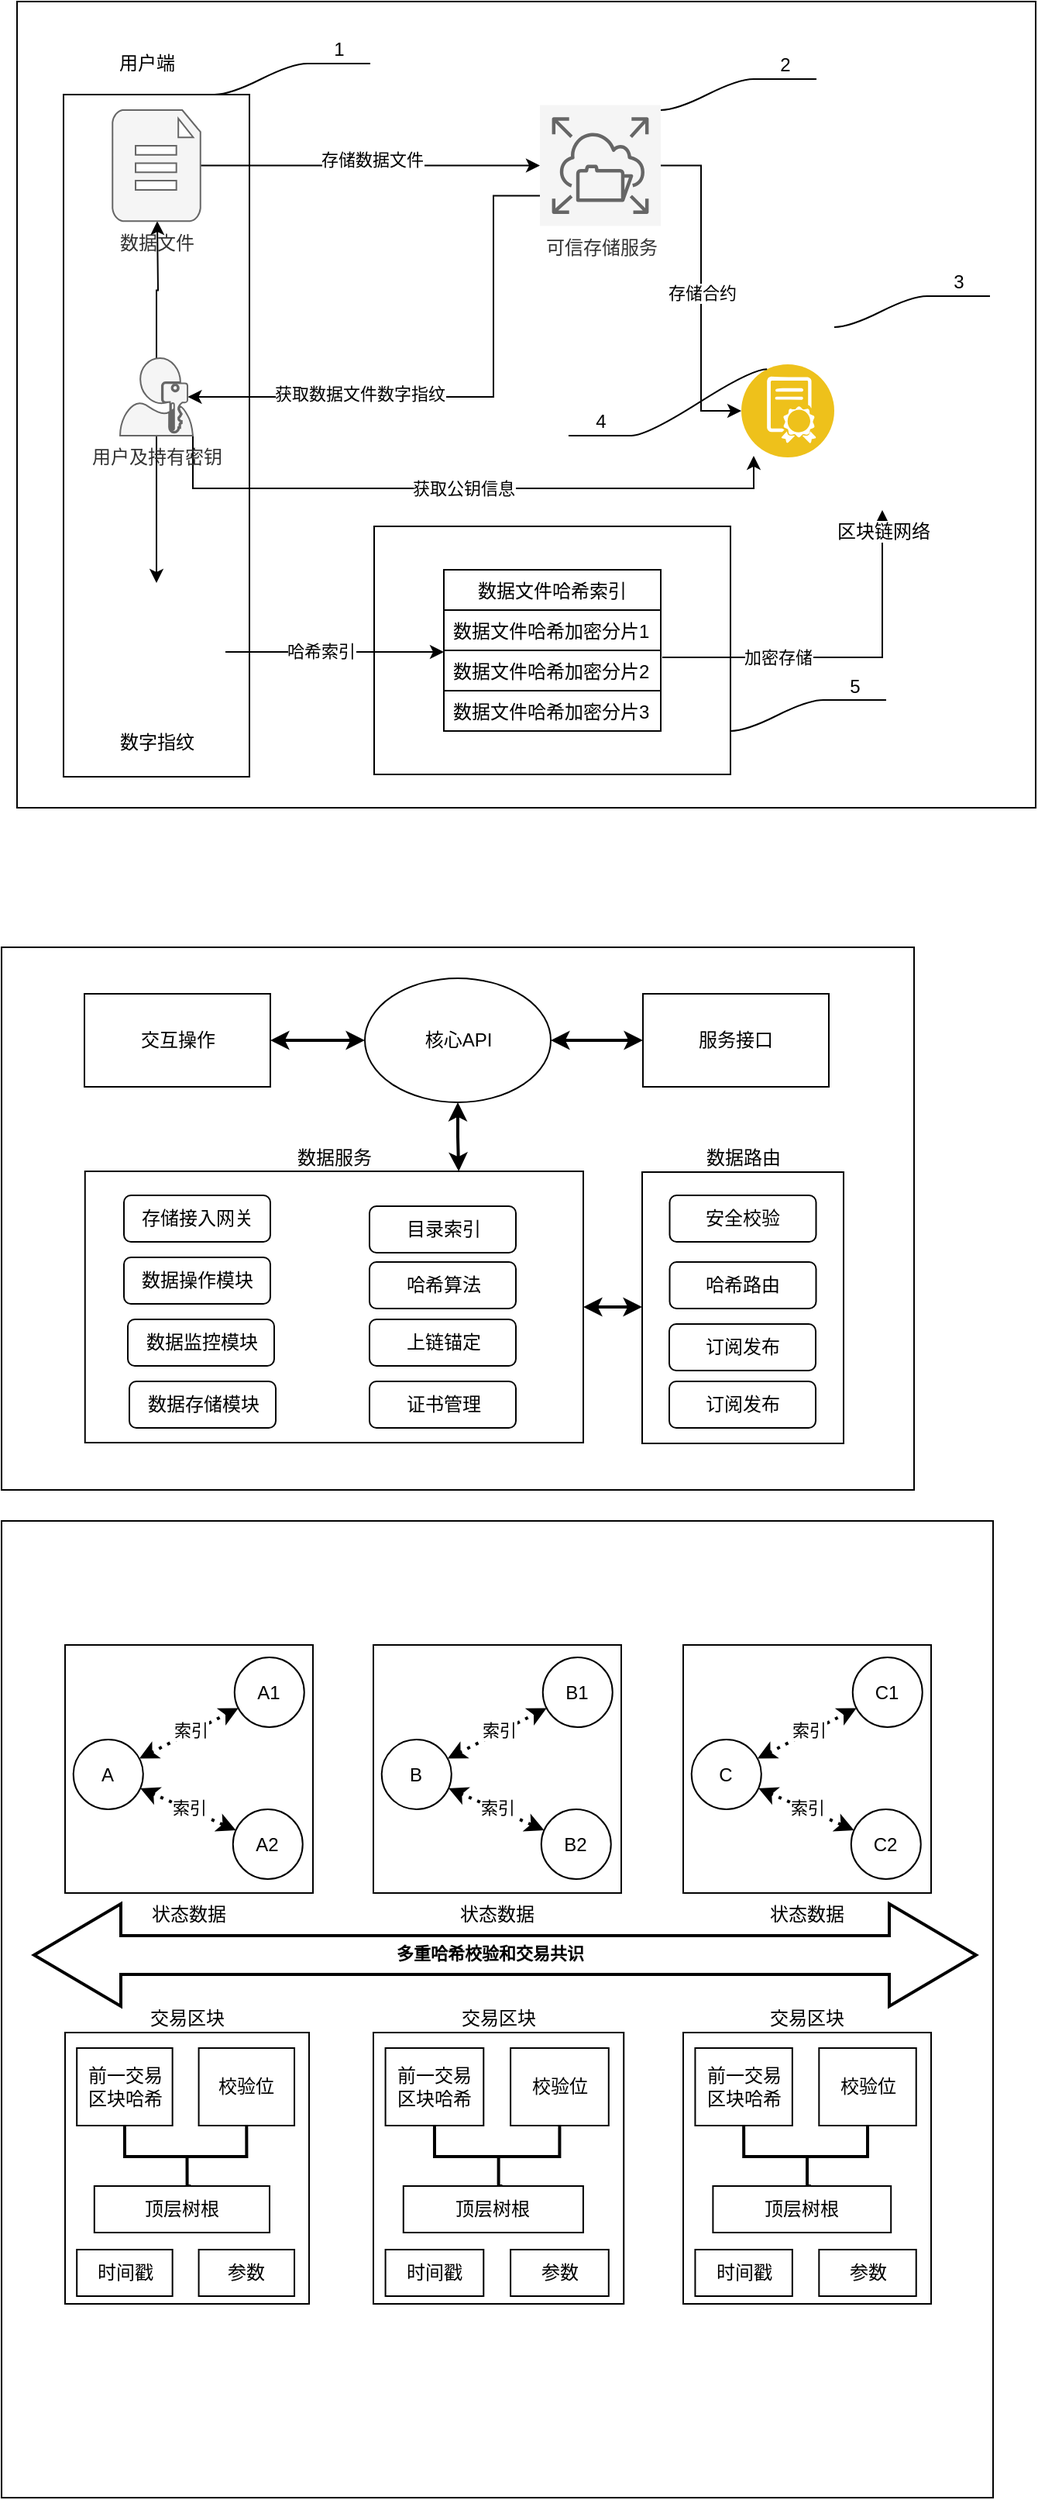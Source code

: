 <mxfile version="15.5.2" type="github">
  <diagram id="CjfQBDizP03ljIALrH3r" name="Page-1">
    <mxGraphModel dx="786" dy="562" grid="1" gridSize="10" guides="1" tooltips="1" connect="1" arrows="1" fold="1" page="1" pageScale="1" pageWidth="850" pageHeight="1100" math="0" shadow="0">
      <root>
        <mxCell id="0" />
        <mxCell id="1" parent="0" />
        <mxCell id="fhI_MAW543BDFD8Se3oL-212" value="" style="rounded=0;whiteSpace=wrap;html=1;strokeColor=default;" vertex="1" parent="1">
          <mxGeometry x="80" y="1010" width="640" height="630" as="geometry" />
        </mxCell>
        <mxCell id="fhI_MAW543BDFD8Se3oL-78" value="" style="rounded=0;whiteSpace=wrap;html=1;strokeColor=default;" vertex="1" parent="1">
          <mxGeometry x="90" y="30" width="657.5" height="520" as="geometry" />
        </mxCell>
        <mxCell id="fhI_MAW543BDFD8Se3oL-95" value="" style="rounded=0;whiteSpace=wrap;html=1;strokeColor=default;" vertex="1" parent="1">
          <mxGeometry x="320.5" y="368.5" width="230" height="160" as="geometry" />
        </mxCell>
        <mxCell id="fhI_MAW543BDFD8Se3oL-94" value="" style="rounded=0;whiteSpace=wrap;html=1;strokeColor=default;" vertex="1" parent="1">
          <mxGeometry x="120" y="90" width="120" height="440" as="geometry" />
        </mxCell>
        <mxCell id="fhI_MAW543BDFD8Se3oL-70" style="edgeStyle=orthogonalEdgeStyle;rounded=0;orthogonalLoop=1;jettySize=auto;html=1;exitX=0.5;exitY=1;exitDx=0;exitDy=0;entryX=1.007;entryY=0.173;entryDx=0;entryDy=0;entryPerimeter=0;startArrow=classic;startFill=1;endArrow=none;endFill=0;" edge="1" parent="1" source="fhI_MAW543BDFD8Se3oL-3" target="fhI_MAW543BDFD8Se3oL-67">
          <mxGeometry relative="1" as="geometry" />
        </mxCell>
        <mxCell id="fhI_MAW543BDFD8Se3oL-71" value="加密存储" style="edgeLabel;html=1;align=center;verticalAlign=middle;resizable=0;points=[];" vertex="1" connectable="0" parent="fhI_MAW543BDFD8Se3oL-70">
          <mxGeometry x="0.375" relative="1" as="geometry">
            <mxPoint as="offset" />
          </mxGeometry>
        </mxCell>
        <mxCell id="fhI_MAW543BDFD8Se3oL-3" value="区块链网络" style="shape=image;html=1;verticalAlign=top;verticalLabelPosition=bottom;labelBackgroundColor=#ffffff;imageAspect=0;aspect=fixed;image=https://cdn1.iconfinder.com/data/icons/cryptocurrency-blockchain-fintech-free/32/Cryptocurrency_blockchain_data-37-128.png" vertex="1" parent="1">
          <mxGeometry x="584.5" y="230" width="128" height="128" as="geometry" />
        </mxCell>
        <mxCell id="fhI_MAW543BDFD8Se3oL-59" style="edgeStyle=orthogonalEdgeStyle;rounded=0;orthogonalLoop=1;jettySize=auto;html=1;exitX=0;exitY=0.75;exitDx=0;exitDy=0;exitPerimeter=0;entryX=0.93;entryY=0.5;entryDx=0;entryDy=0;entryPerimeter=0;" edge="1" parent="1" source="fhI_MAW543BDFD8Se3oL-5" target="fhI_MAW543BDFD8Se3oL-9">
          <mxGeometry relative="1" as="geometry">
            <Array as="points">
              <mxPoint x="397.5" y="155" />
              <mxPoint x="397.5" y="285" />
            </Array>
          </mxGeometry>
        </mxCell>
        <mxCell id="fhI_MAW543BDFD8Se3oL-62" value="获取数据文件数字指纹" style="edgeLabel;html=1;align=center;verticalAlign=middle;resizable=0;points=[];" vertex="1" connectable="0" parent="fhI_MAW543BDFD8Se3oL-59">
          <mxGeometry x="0.382" y="-2" relative="1" as="geometry">
            <mxPoint as="offset" />
          </mxGeometry>
        </mxCell>
        <mxCell id="fhI_MAW543BDFD8Se3oL-60" style="edgeStyle=orthogonalEdgeStyle;rounded=0;orthogonalLoop=1;jettySize=auto;html=1;exitX=1;exitY=0.5;exitDx=0;exitDy=0;exitPerimeter=0;entryX=0;entryY=0.5;entryDx=0;entryDy=0;" edge="1" parent="1" source="fhI_MAW543BDFD8Se3oL-5" target="fhI_MAW543BDFD8Se3oL-4">
          <mxGeometry relative="1" as="geometry" />
        </mxCell>
        <mxCell id="fhI_MAW543BDFD8Se3oL-72" value="存储合约" style="edgeLabel;html=1;align=center;verticalAlign=middle;resizable=0;points=[];" vertex="1" connectable="0" parent="fhI_MAW543BDFD8Se3oL-60">
          <mxGeometry x="0.029" relative="1" as="geometry">
            <mxPoint as="offset" />
          </mxGeometry>
        </mxCell>
        <mxCell id="fhI_MAW543BDFD8Se3oL-5" value="可信存储服务" style="sketch=0;points=[[0,0,0],[0.25,0,0],[0.5,0,0],[0.75,0,0],[1,0,0],[0,1,0],[0.25,1,0],[0.5,1,0],[0.75,1,0],[1,1,0],[0,0.25,0],[0,0.5,0],[0,0.75,0],[1,0.25,0],[1,0.5,0],[1,0.75,0]];outlineConnect=0;fontColor=#333333;gradientDirection=north;fillColor=#f5f5f5;strokeColor=#666666;dashed=0;verticalLabelPosition=bottom;verticalAlign=top;align=center;html=1;fontSize=12;fontStyle=0;aspect=fixed;shape=mxgraph.aws4.resourceIcon;resIcon=mxgraph.aws4.elastic_file_system;" vertex="1" parent="1">
          <mxGeometry x="427.5" y="96.8" width="78" height="78" as="geometry" />
        </mxCell>
        <mxCell id="fhI_MAW543BDFD8Se3oL-4" value="" style="aspect=fixed;perimeter=ellipsePerimeter;html=1;align=center;shadow=0;dashed=0;fontColor=#4277BB;labelBackgroundColor=#ffffff;fontSize=12;spacingTop=3;image;image=img/lib/ibm/blockchain/smart_contract.svg;imageBackground=default;" vertex="1" parent="1">
          <mxGeometry x="557.5" y="264" width="60" height="60" as="geometry" />
        </mxCell>
        <mxCell id="fhI_MAW543BDFD8Se3oL-68" style="edgeStyle=orthogonalEdgeStyle;rounded=0;orthogonalLoop=1;jettySize=auto;html=1;exitX=1;exitY=0.5;exitDx=0;exitDy=0;entryX=0;entryY=1.038;entryDx=0;entryDy=0;entryPerimeter=0;" edge="1" parent="1" source="fhI_MAW543BDFD8Se3oL-8" target="fhI_MAW543BDFD8Se3oL-65">
          <mxGeometry relative="1" as="geometry">
            <Array as="points">
              <mxPoint x="365.5" y="450" />
            </Array>
          </mxGeometry>
        </mxCell>
        <mxCell id="fhI_MAW543BDFD8Se3oL-77" value="哈希索引" style="edgeLabel;html=1;align=center;verticalAlign=middle;resizable=0;points=[];" vertex="1" connectable="0" parent="fhI_MAW543BDFD8Se3oL-68">
          <mxGeometry x="-0.135" y="1" relative="1" as="geometry">
            <mxPoint as="offset" />
          </mxGeometry>
        </mxCell>
        <mxCell id="fhI_MAW543BDFD8Se3oL-8" value="数字指纹" style="shape=image;html=1;verticalAlign=top;verticalLabelPosition=bottom;labelBackgroundColor=#ffffff;imageAspect=0;aspect=fixed;image=https://cdn3.iconfinder.com/data/icons/file-set-volume-1/512/Artboard_12-128.png" vertex="1" parent="1">
          <mxGeometry x="135.5" y="405" width="89" height="89" as="geometry" />
        </mxCell>
        <mxCell id="fhI_MAW543BDFD8Se3oL-23" style="edgeStyle=orthogonalEdgeStyle;rounded=0;orthogonalLoop=1;jettySize=auto;html=1;exitX=0.5;exitY=0;exitDx=0;exitDy=0;exitPerimeter=0;" edge="1" parent="1" source="fhI_MAW543BDFD8Se3oL-9">
          <mxGeometry relative="1" as="geometry">
            <mxPoint x="180.5" y="171.6" as="targetPoint" />
          </mxGeometry>
        </mxCell>
        <mxCell id="fhI_MAW543BDFD8Se3oL-24" style="edgeStyle=orthogonalEdgeStyle;rounded=0;orthogonalLoop=1;jettySize=auto;html=1;exitX=0.5;exitY=1;exitDx=0;exitDy=0;exitPerimeter=0;" edge="1" parent="1" source="fhI_MAW543BDFD8Se3oL-9" target="fhI_MAW543BDFD8Se3oL-8">
          <mxGeometry relative="1" as="geometry" />
        </mxCell>
        <mxCell id="fhI_MAW543BDFD8Se3oL-63" value="获取公钥信息" style="edgeStyle=orthogonalEdgeStyle;rounded=0;orthogonalLoop=1;jettySize=auto;html=1;exitX=1;exitY=1;exitDx=0;exitDy=0;exitPerimeter=0;entryX=0.133;entryY=0.983;entryDx=0;entryDy=0;entryPerimeter=0;" edge="1" parent="1" source="fhI_MAW543BDFD8Se3oL-9" target="fhI_MAW543BDFD8Se3oL-4">
          <mxGeometry relative="1" as="geometry" />
        </mxCell>
        <mxCell id="fhI_MAW543BDFD8Se3oL-9" value="用户及持有密钥" style="sketch=0;aspect=fixed;pointerEvents=1;shadow=0;dashed=0;html=1;strokeColor=#666666;labelPosition=center;verticalLabelPosition=bottom;verticalAlign=top;align=center;shape=mxgraph.mscae.enterprise.user_permissions;fillColor=#f5f5f5;fontColor=#333333;" vertex="1" parent="1">
          <mxGeometry x="156.5" y="260" width="47" height="50" as="geometry" />
        </mxCell>
        <mxCell id="fhI_MAW543BDFD8Se3oL-55" style="edgeStyle=orthogonalEdgeStyle;rounded=0;orthogonalLoop=1;jettySize=auto;html=1;exitX=1;exitY=0.5;exitDx=0;exitDy=0;exitPerimeter=0;entryX=0;entryY=0.5;entryDx=0;entryDy=0;entryPerimeter=0;" edge="1" parent="1" source="fhI_MAW543BDFD8Se3oL-54" target="fhI_MAW543BDFD8Se3oL-5">
          <mxGeometry relative="1" as="geometry" />
        </mxCell>
        <mxCell id="fhI_MAW543BDFD8Se3oL-61" value="存储数据文件" style="edgeLabel;html=1;align=center;verticalAlign=middle;resizable=0;points=[];" vertex="1" connectable="0" parent="fhI_MAW543BDFD8Se3oL-55">
          <mxGeometry x="0.005" y="4" relative="1" as="geometry">
            <mxPoint as="offset" />
          </mxGeometry>
        </mxCell>
        <mxCell id="fhI_MAW543BDFD8Se3oL-54" value="数据文件" style="verticalLabelPosition=bottom;html=1;verticalAlign=top;align=center;strokeColor=#666666;fillColor=#f5f5f5;shape=mxgraph.azure.file_2;pointerEvents=1;fontColor=#333333;" vertex="1" parent="1">
          <mxGeometry x="151.63" y="100" width="56.75" height="71.6" as="geometry" />
        </mxCell>
        <mxCell id="fhI_MAW543BDFD8Se3oL-64" value="数据文件哈希索引" style="swimlane;fontStyle=0;childLayout=stackLayout;horizontal=1;startSize=26;fillColor=none;horizontalStack=0;resizeParent=1;resizeParentMax=0;resizeLast=0;collapsible=1;marginBottom=0;" vertex="1" parent="1">
          <mxGeometry x="365.5" y="396.5" width="140" height="104" as="geometry" />
        </mxCell>
        <mxCell id="fhI_MAW543BDFD8Se3oL-65" value="数据文件哈希加密分片1" style="text;strokeColor=default;fillColor=none;align=left;verticalAlign=top;spacingLeft=4;spacingRight=4;overflow=hidden;rotatable=0;points=[[0,0.5],[1,0.5]];portConstraint=eastwest;" vertex="1" parent="fhI_MAW543BDFD8Se3oL-64">
          <mxGeometry y="26" width="140" height="26" as="geometry" />
        </mxCell>
        <mxCell id="fhI_MAW543BDFD8Se3oL-67" value="数据文件哈希加密分片2&#xa;" style="text;strokeColor=none;fillColor=none;align=left;verticalAlign=top;spacingLeft=4;spacingRight=4;overflow=hidden;rotatable=0;points=[[0,0.5],[1,0.5]];portConstraint=eastwest;" vertex="1" parent="fhI_MAW543BDFD8Se3oL-64">
          <mxGeometry y="52" width="140" height="26" as="geometry" />
        </mxCell>
        <mxCell id="fhI_MAW543BDFD8Se3oL-66" value="数据文件哈希加密分片3" style="text;strokeColor=default;fillColor=none;align=left;verticalAlign=top;spacingLeft=4;spacingRight=4;overflow=hidden;rotatable=0;points=[[0,0.5],[1,0.5]];portConstraint=eastwest;" vertex="1" parent="fhI_MAW543BDFD8Se3oL-64">
          <mxGeometry y="78" width="140" height="26" as="geometry" />
        </mxCell>
        <mxCell id="fhI_MAW543BDFD8Se3oL-79" value="1" style="whiteSpace=wrap;html=1;shape=partialRectangle;top=0;left=0;bottom=1;right=0;points=[[0,1],[1,1]];fillColor=none;align=center;verticalAlign=bottom;routingCenterY=0.5;snapToPoint=1;recursiveResize=0;autosize=1;treeFolding=1;treeMoving=1;newEdgeStyle={&quot;edgeStyle&quot;:&quot;entityRelationEdgeStyle&quot;,&quot;startArrow&quot;:&quot;none&quot;,&quot;endArrow&quot;:&quot;none&quot;,&quot;segment&quot;:10,&quot;curved&quot;:1};strokeColor=default;" vertex="1" parent="1">
          <mxGeometry x="277.5" y="50" width="40" height="20" as="geometry" />
        </mxCell>
        <mxCell id="fhI_MAW543BDFD8Se3oL-80" value="" style="edgeStyle=entityRelationEdgeStyle;startArrow=none;endArrow=none;segment=10;curved=1;rounded=0;" edge="1" target="fhI_MAW543BDFD8Se3oL-79" parent="1">
          <mxGeometry relative="1" as="geometry">
            <mxPoint x="217.5" y="90" as="sourcePoint" />
          </mxGeometry>
        </mxCell>
        <mxCell id="fhI_MAW543BDFD8Se3oL-88" value="2" style="whiteSpace=wrap;html=1;shape=partialRectangle;top=0;left=0;bottom=1;right=0;points=[[0,1],[1,1]];fillColor=none;align=center;verticalAlign=bottom;routingCenterY=0.5;snapToPoint=1;recursiveResize=0;autosize=1;treeFolding=1;treeMoving=1;newEdgeStyle={&quot;edgeStyle&quot;:&quot;entityRelationEdgeStyle&quot;,&quot;startArrow&quot;:&quot;none&quot;,&quot;endArrow&quot;:&quot;none&quot;,&quot;segment&quot;:10,&quot;curved&quot;:1};strokeColor=default;" vertex="1" parent="1">
          <mxGeometry x="565.5" y="60" width="40" height="20" as="geometry" />
        </mxCell>
        <mxCell id="fhI_MAW543BDFD8Se3oL-89" value="" style="edgeStyle=entityRelationEdgeStyle;startArrow=none;endArrow=none;segment=10;curved=1;rounded=0;" edge="1" parent="1" target="fhI_MAW543BDFD8Se3oL-88">
          <mxGeometry relative="1" as="geometry">
            <mxPoint x="505.5" y="100" as="sourcePoint" />
          </mxGeometry>
        </mxCell>
        <mxCell id="fhI_MAW543BDFD8Se3oL-90" value="3" style="whiteSpace=wrap;html=1;shape=partialRectangle;top=0;left=0;bottom=1;right=0;points=[[0,1],[1,1]];fillColor=none;align=center;verticalAlign=bottom;routingCenterY=0.5;snapToPoint=1;recursiveResize=0;autosize=1;treeFolding=1;treeMoving=1;newEdgeStyle={&quot;edgeStyle&quot;:&quot;entityRelationEdgeStyle&quot;,&quot;startArrow&quot;:&quot;none&quot;,&quot;endArrow&quot;:&quot;none&quot;,&quot;segment&quot;:10,&quot;curved&quot;:1};strokeColor=default;" vertex="1" parent="1">
          <mxGeometry x="677.5" y="200" width="40" height="20" as="geometry" />
        </mxCell>
        <mxCell id="fhI_MAW543BDFD8Se3oL-91" value="" style="edgeStyle=entityRelationEdgeStyle;startArrow=none;endArrow=none;segment=10;curved=1;rounded=0;" edge="1" parent="1" target="fhI_MAW543BDFD8Se3oL-90">
          <mxGeometry relative="1" as="geometry">
            <mxPoint x="617.5" y="240" as="sourcePoint" />
          </mxGeometry>
        </mxCell>
        <mxCell id="fhI_MAW543BDFD8Se3oL-92" value="4" style="whiteSpace=wrap;html=1;shape=partialRectangle;top=0;left=0;bottom=1;right=0;points=[[0,1],[1,1]];fillColor=none;align=center;verticalAlign=bottom;routingCenterY=0.5;snapToPoint=1;recursiveResize=0;autosize=1;treeFolding=1;treeMoving=1;newEdgeStyle={&quot;edgeStyle&quot;:&quot;entityRelationEdgeStyle&quot;,&quot;startArrow&quot;:&quot;none&quot;,&quot;endArrow&quot;:&quot;none&quot;,&quot;segment&quot;:10,&quot;curved&quot;:1};strokeColor=default;" vertex="1" parent="1">
          <mxGeometry x="446.5" y="290" width="40" height="20" as="geometry" />
        </mxCell>
        <mxCell id="fhI_MAW543BDFD8Se3oL-93" value="" style="edgeStyle=entityRelationEdgeStyle;startArrow=none;endArrow=none;segment=10;curved=1;rounded=0;exitX=0.25;exitY=0;exitDx=0;exitDy=0;" edge="1" parent="1" target="fhI_MAW543BDFD8Se3oL-92" source="fhI_MAW543BDFD8Se3oL-4">
          <mxGeometry relative="1" as="geometry">
            <mxPoint x="427.5" y="320" as="sourcePoint" />
          </mxGeometry>
        </mxCell>
        <mxCell id="fhI_MAW543BDFD8Se3oL-98" value="5" style="whiteSpace=wrap;html=1;shape=partialRectangle;top=0;left=0;bottom=1;right=0;points=[[0,1],[1,1]];fillColor=none;align=center;verticalAlign=bottom;routingCenterY=0.5;snapToPoint=1;recursiveResize=0;autosize=1;treeFolding=1;treeMoving=1;newEdgeStyle={&quot;edgeStyle&quot;:&quot;entityRelationEdgeStyle&quot;,&quot;startArrow&quot;:&quot;none&quot;,&quot;endArrow&quot;:&quot;none&quot;,&quot;segment&quot;:10,&quot;curved&quot;:1};strokeColor=default;" vertex="1" parent="1">
          <mxGeometry x="610.5" y="460.5" width="40" height="20" as="geometry" />
        </mxCell>
        <mxCell id="fhI_MAW543BDFD8Se3oL-99" value="" style="edgeStyle=entityRelationEdgeStyle;startArrow=none;endArrow=none;segment=10;curved=1;rounded=0;" edge="1" parent="1" target="fhI_MAW543BDFD8Se3oL-98">
          <mxGeometry relative="1" as="geometry">
            <mxPoint x="550.5" y="500.5" as="sourcePoint" />
          </mxGeometry>
        </mxCell>
        <mxCell id="fhI_MAW543BDFD8Se3oL-100" value="用户端" style="text;html=1;strokeColor=none;fillColor=none;align=center;verticalAlign=middle;whiteSpace=wrap;rounded=0;" vertex="1" parent="1">
          <mxGeometry x="143.5" y="55" width="60" height="30" as="geometry" />
        </mxCell>
        <mxCell id="fhI_MAW543BDFD8Se3oL-102" value="" style="rounded=0;whiteSpace=wrap;html=1;strokeColor=default;" vertex="1" parent="1">
          <mxGeometry x="80" y="640" width="589" height="350" as="geometry" />
        </mxCell>
        <mxCell id="fhI_MAW543BDFD8Se3oL-124" style="edgeStyle=orthogonalEdgeStyle;rounded=0;orthogonalLoop=1;jettySize=auto;html=1;exitX=1;exitY=0.5;exitDx=0;exitDy=0;startArrow=classic;startFill=1;endArrow=classic;endFill=1;strokeWidth=2;" edge="1" parent="1" source="fhI_MAW543BDFD8Se3oL-103" target="fhI_MAW543BDFD8Se3oL-104">
          <mxGeometry relative="1" as="geometry" />
        </mxCell>
        <mxCell id="fhI_MAW543BDFD8Se3oL-103" value="交互操作" style="rounded=0;whiteSpace=wrap;html=1;strokeColor=default;" vertex="1" parent="1">
          <mxGeometry x="133.5" y="670" width="120" height="60" as="geometry" />
        </mxCell>
        <mxCell id="fhI_MAW543BDFD8Se3oL-125" style="edgeStyle=orthogonalEdgeStyle;rounded=0;orthogonalLoop=1;jettySize=auto;html=1;exitX=1;exitY=0.5;exitDx=0;exitDy=0;entryX=0;entryY=0.5;entryDx=0;entryDy=0;startArrow=classic;startFill=1;endArrow=classic;endFill=1;strokeWidth=2;" edge="1" parent="1" source="fhI_MAW543BDFD8Se3oL-104" target="fhI_MAW543BDFD8Se3oL-105">
          <mxGeometry relative="1" as="geometry" />
        </mxCell>
        <mxCell id="fhI_MAW543BDFD8Se3oL-127" style="edgeStyle=orthogonalEdgeStyle;rounded=0;orthogonalLoop=1;jettySize=auto;html=1;exitX=0.5;exitY=1;exitDx=0;exitDy=0;entryX=0.75;entryY=0;entryDx=0;entryDy=0;startArrow=classic;startFill=1;endArrow=classic;endFill=1;strokeWidth=2;" edge="1" parent="1" source="fhI_MAW543BDFD8Se3oL-104" target="fhI_MAW543BDFD8Se3oL-106">
          <mxGeometry relative="1" as="geometry" />
        </mxCell>
        <mxCell id="fhI_MAW543BDFD8Se3oL-104" value="核心API" style="ellipse;whiteSpace=wrap;html=1;strokeColor=default;" vertex="1" parent="1">
          <mxGeometry x="314.5" y="660" width="120" height="80" as="geometry" />
        </mxCell>
        <mxCell id="fhI_MAW543BDFD8Se3oL-105" value="服务接口" style="rounded=0;whiteSpace=wrap;html=1;strokeColor=default;" vertex="1" parent="1">
          <mxGeometry x="494" y="670" width="120" height="60" as="geometry" />
        </mxCell>
        <mxCell id="fhI_MAW543BDFD8Se3oL-126" style="edgeStyle=orthogonalEdgeStyle;rounded=0;orthogonalLoop=1;jettySize=auto;html=1;exitX=1;exitY=0.5;exitDx=0;exitDy=0;startArrow=classic;startFill=1;endArrow=classic;endFill=1;strokeWidth=2;entryX=0;entryY=0.5;entryDx=0;entryDy=0;" edge="1" parent="1" source="fhI_MAW543BDFD8Se3oL-106" target="fhI_MAW543BDFD8Se3oL-107">
          <mxGeometry relative="1" as="geometry">
            <mxPoint x="493.5" y="869.5" as="targetPoint" />
          </mxGeometry>
        </mxCell>
        <mxCell id="fhI_MAW543BDFD8Se3oL-106" value="数据服务" style="rounded=0;whiteSpace=wrap;html=1;strokeColor=default;labelPosition=center;verticalLabelPosition=top;align=center;verticalAlign=bottom;" vertex="1" parent="1">
          <mxGeometry x="133.88" y="784.5" width="321.62" height="175" as="geometry" />
        </mxCell>
        <mxCell id="fhI_MAW543BDFD8Se3oL-107" value="数据路由" style="rounded=0;whiteSpace=wrap;html=1;strokeColor=default;labelPosition=center;verticalLabelPosition=top;align=center;verticalAlign=bottom;" vertex="1" parent="1">
          <mxGeometry x="493.5" y="785" width="130" height="175" as="geometry" />
        </mxCell>
        <mxCell id="fhI_MAW543BDFD8Se3oL-111" value="安全校验" style="rounded=1;whiteSpace=wrap;html=1;strokeColor=default;" vertex="1" parent="1">
          <mxGeometry x="511.25" y="800" width="94.5" height="30" as="geometry" />
        </mxCell>
        <mxCell id="fhI_MAW543BDFD8Se3oL-112" value="哈希路由" style="rounded=1;whiteSpace=wrap;html=1;strokeColor=default;" vertex="1" parent="1">
          <mxGeometry x="511.25" y="843" width="94.5" height="30" as="geometry" />
        </mxCell>
        <mxCell id="fhI_MAW543BDFD8Se3oL-113" value="数据操作模块" style="rounded=1;whiteSpace=wrap;html=1;strokeColor=default;" vertex="1" parent="1">
          <mxGeometry x="159" y="840" width="94.5" height="30" as="geometry" />
        </mxCell>
        <mxCell id="fhI_MAW543BDFD8Se3oL-116" value="哈希算法" style="rounded=1;whiteSpace=wrap;html=1;strokeColor=default;" vertex="1" parent="1">
          <mxGeometry x="317.5" y="843" width="94.5" height="30" as="geometry" />
        </mxCell>
        <mxCell id="fhI_MAW543BDFD8Se3oL-119" value="存储接入网关" style="rounded=1;whiteSpace=wrap;html=1;strokeColor=default;" vertex="1" parent="1">
          <mxGeometry x="159" y="800" width="94.5" height="30" as="geometry" />
        </mxCell>
        <mxCell id="fhI_MAW543BDFD8Se3oL-120" value="订阅发布" style="rounded=1;whiteSpace=wrap;html=1;strokeColor=default;" vertex="1" parent="1">
          <mxGeometry x="511" y="920" width="94.5" height="30" as="geometry" />
        </mxCell>
        <mxCell id="fhI_MAW543BDFD8Se3oL-121" value="目录索引" style="rounded=1;whiteSpace=wrap;html=1;strokeColor=default;" vertex="1" parent="1">
          <mxGeometry x="317.5" y="807" width="94.5" height="30" as="geometry" />
        </mxCell>
        <mxCell id="fhI_MAW543BDFD8Se3oL-122" value="上链锚定" style="rounded=1;whiteSpace=wrap;html=1;strokeColor=default;" vertex="1" parent="1">
          <mxGeometry x="317.5" y="880" width="94.5" height="30" as="geometry" />
        </mxCell>
        <mxCell id="fhI_MAW543BDFD8Se3oL-123" value="证书管理" style="rounded=1;whiteSpace=wrap;html=1;strokeColor=default;" vertex="1" parent="1">
          <mxGeometry x="317.5" y="920" width="94.5" height="30" as="geometry" />
        </mxCell>
        <mxCell id="fhI_MAW543BDFD8Se3oL-128" value="数据监控模块" style="rounded=1;whiteSpace=wrap;html=1;strokeColor=default;" vertex="1" parent="1">
          <mxGeometry x="161.5" y="880" width="94.5" height="30" as="geometry" />
        </mxCell>
        <mxCell id="fhI_MAW543BDFD8Se3oL-129" value="数据存储模块" style="rounded=1;whiteSpace=wrap;html=1;strokeColor=default;" vertex="1" parent="1">
          <mxGeometry x="162.5" y="920" width="94.5" height="30" as="geometry" />
        </mxCell>
        <mxCell id="fhI_MAW543BDFD8Se3oL-130" value="订阅发布" style="rounded=1;whiteSpace=wrap;html=1;strokeColor=default;" vertex="1" parent="1">
          <mxGeometry x="511" y="883" width="94.5" height="30" as="geometry" />
        </mxCell>
        <mxCell id="fhI_MAW543BDFD8Se3oL-141" value="" style="shape=flexArrow;endArrow=classic;startArrow=classic;html=1;rounded=0;strokeWidth=2;startWidth=39;startSize=18;width=24;endWidth=39;endSize=18;" edge="1" parent="1">
          <mxGeometry width="100" height="100" relative="1" as="geometry">
            <mxPoint x="100" y="1290" as="sourcePoint" />
            <mxPoint x="710" y="1290" as="targetPoint" />
          </mxGeometry>
        </mxCell>
        <mxCell id="fhI_MAW543BDFD8Se3oL-210" value="多重哈希校验和交易共识" style="edgeLabel;html=1;align=center;verticalAlign=middle;resizable=0;points=[];fontStyle=1" vertex="1" connectable="0" parent="fhI_MAW543BDFD8Se3oL-141">
          <mxGeometry x="-0.033" y="1" relative="1" as="geometry">
            <mxPoint as="offset" />
          </mxGeometry>
        </mxCell>
        <mxCell id="fhI_MAW543BDFD8Se3oL-150" value="" style="group;labelPosition=center;verticalLabelPosition=bottom;align=center;verticalAlign=top;" vertex="1" connectable="0" parent="1">
          <mxGeometry x="121" y="1340" width="157.5" height="175" as="geometry" />
        </mxCell>
        <mxCell id="fhI_MAW543BDFD8Se3oL-132" value="交易区块" style="rounded=0;whiteSpace=wrap;html=1;strokeColor=default;labelPosition=center;verticalLabelPosition=top;align=center;verticalAlign=bottom;" vertex="1" parent="fhI_MAW543BDFD8Se3oL-150">
          <mxGeometry width="157.5" height="175" as="geometry" />
        </mxCell>
        <mxCell id="fhI_MAW543BDFD8Se3oL-133" value="前一交易&lt;br&gt;区块哈希" style="rounded=0;whiteSpace=wrap;html=1;strokeColor=default;" vertex="1" parent="fhI_MAW543BDFD8Se3oL-150">
          <mxGeometry x="7.596" y="10" width="61.73" height="50" as="geometry" />
        </mxCell>
        <mxCell id="fhI_MAW543BDFD8Se3oL-134" value="校验位" style="rounded=0;whiteSpace=wrap;html=1;strokeColor=default;" vertex="1" parent="fhI_MAW543BDFD8Se3oL-150">
          <mxGeometry x="86.289" y="10" width="61.73" height="50" as="geometry" />
        </mxCell>
        <mxCell id="fhI_MAW543BDFD8Se3oL-135" style="edgeStyle=orthogonalEdgeStyle;rounded=0;orthogonalLoop=1;jettySize=auto;html=1;exitX=0.5;exitY=1;exitDx=0;exitDy=0;entryX=0.5;entryY=1;entryDx=0;entryDy=0;startArrow=none;startFill=0;endArrow=none;endFill=0;strokeWidth=2;" edge="1" parent="fhI_MAW543BDFD8Se3oL-150" source="fhI_MAW543BDFD8Se3oL-133" target="fhI_MAW543BDFD8Se3oL-134">
          <mxGeometry relative="1" as="geometry" />
        </mxCell>
        <mxCell id="fhI_MAW543BDFD8Se3oL-140" style="edgeStyle=orthogonalEdgeStyle;rounded=0;orthogonalLoop=1;jettySize=auto;html=1;exitX=0.5;exitY=0;exitDx=0;exitDy=0;startArrow=none;startFill=0;endArrow=none;endFill=0;strokeWidth=2;" edge="1" parent="fhI_MAW543BDFD8Se3oL-150">
          <mxGeometry relative="1" as="geometry">
            <mxPoint x="78.75" y="80" as="targetPoint" />
            <mxPoint x="81.106" y="99" as="sourcePoint" />
          </mxGeometry>
        </mxCell>
        <mxCell id="fhI_MAW543BDFD8Se3oL-136" value="顶层树根" style="rounded=0;whiteSpace=wrap;html=1;strokeColor=default;" vertex="1" parent="fhI_MAW543BDFD8Se3oL-150">
          <mxGeometry x="18.905" y="99" width="113.092" height="30" as="geometry" />
        </mxCell>
        <mxCell id="fhI_MAW543BDFD8Se3oL-137" value="时间戳" style="rounded=0;whiteSpace=wrap;html=1;strokeColor=default;" vertex="1" parent="fhI_MAW543BDFD8Se3oL-150">
          <mxGeometry x="7.596" y="140" width="61.73" height="30" as="geometry" />
        </mxCell>
        <mxCell id="fhI_MAW543BDFD8Se3oL-138" value="参数" style="rounded=0;whiteSpace=wrap;html=1;strokeColor=default;" vertex="1" parent="fhI_MAW543BDFD8Se3oL-150">
          <mxGeometry x="86.289" y="140" width="61.73" height="30" as="geometry" />
        </mxCell>
        <mxCell id="fhI_MAW543BDFD8Se3oL-162" value="" style="group;labelPosition=center;verticalLabelPosition=bottom;align=center;verticalAlign=top;" vertex="1" connectable="0" parent="1">
          <mxGeometry x="320" y="1340" width="161.62" height="175" as="geometry" />
        </mxCell>
        <mxCell id="fhI_MAW543BDFD8Se3oL-163" value="交易区块" style="rounded=0;whiteSpace=wrap;html=1;strokeColor=default;labelPosition=center;verticalLabelPosition=top;align=center;verticalAlign=bottom;" vertex="1" parent="fhI_MAW543BDFD8Se3oL-162">
          <mxGeometry width="161.62" height="175" as="geometry" />
        </mxCell>
        <mxCell id="fhI_MAW543BDFD8Se3oL-164" value="前一交易&lt;br&gt;区块哈希" style="rounded=0;whiteSpace=wrap;html=1;strokeColor=default;" vertex="1" parent="fhI_MAW543BDFD8Se3oL-162">
          <mxGeometry x="7.795" y="10" width="63.344" height="50" as="geometry" />
        </mxCell>
        <mxCell id="fhI_MAW543BDFD8Se3oL-165" value="校验位" style="rounded=0;whiteSpace=wrap;html=1;strokeColor=default;" vertex="1" parent="fhI_MAW543BDFD8Se3oL-162">
          <mxGeometry x="88.547" y="10" width="63.344" height="50" as="geometry" />
        </mxCell>
        <mxCell id="fhI_MAW543BDFD8Se3oL-166" style="edgeStyle=orthogonalEdgeStyle;rounded=0;orthogonalLoop=1;jettySize=auto;html=1;exitX=0.5;exitY=1;exitDx=0;exitDy=0;entryX=0.5;entryY=1;entryDx=0;entryDy=0;startArrow=none;startFill=0;endArrow=none;endFill=0;strokeWidth=2;" edge="1" parent="fhI_MAW543BDFD8Se3oL-162" source="fhI_MAW543BDFD8Se3oL-164" target="fhI_MAW543BDFD8Se3oL-165">
          <mxGeometry relative="1" as="geometry" />
        </mxCell>
        <mxCell id="fhI_MAW543BDFD8Se3oL-167" style="edgeStyle=orthogonalEdgeStyle;rounded=0;orthogonalLoop=1;jettySize=auto;html=1;exitX=0.5;exitY=0;exitDx=0;exitDy=0;startArrow=none;startFill=0;endArrow=none;endFill=0;strokeWidth=2;" edge="1" parent="fhI_MAW543BDFD8Se3oL-162">
          <mxGeometry relative="1" as="geometry">
            <mxPoint x="80.81" y="80" as="targetPoint" />
            <mxPoint x="83.228" y="99" as="sourcePoint" />
          </mxGeometry>
        </mxCell>
        <mxCell id="fhI_MAW543BDFD8Se3oL-168" value="顶层树根" style="rounded=0;whiteSpace=wrap;html=1;strokeColor=default;" vertex="1" parent="fhI_MAW543BDFD8Se3oL-162">
          <mxGeometry x="19.4" y="99" width="116.051" height="30" as="geometry" />
        </mxCell>
        <mxCell id="fhI_MAW543BDFD8Se3oL-169" value="时间戳" style="rounded=0;whiteSpace=wrap;html=1;strokeColor=default;" vertex="1" parent="fhI_MAW543BDFD8Se3oL-162">
          <mxGeometry x="7.795" y="140" width="63.344" height="30" as="geometry" />
        </mxCell>
        <mxCell id="fhI_MAW543BDFD8Se3oL-170" value="参数" style="rounded=0;whiteSpace=wrap;html=1;strokeColor=default;" vertex="1" parent="fhI_MAW543BDFD8Se3oL-162">
          <mxGeometry x="88.547" y="140" width="63.344" height="30" as="geometry" />
        </mxCell>
        <mxCell id="fhI_MAW543BDFD8Se3oL-171" value="" style="group;labelPosition=center;verticalLabelPosition=bottom;align=center;verticalAlign=top;" vertex="1" connectable="0" parent="1">
          <mxGeometry x="520" y="1340" width="160" height="175" as="geometry" />
        </mxCell>
        <mxCell id="fhI_MAW543BDFD8Se3oL-172" value="交易区块" style="rounded=0;whiteSpace=wrap;html=1;strokeColor=default;labelPosition=center;verticalLabelPosition=top;align=center;verticalAlign=bottom;" vertex="1" parent="fhI_MAW543BDFD8Se3oL-171">
          <mxGeometry width="160" height="175" as="geometry" />
        </mxCell>
        <mxCell id="fhI_MAW543BDFD8Se3oL-173" value="前一交易&lt;br&gt;区块哈希" style="rounded=0;whiteSpace=wrap;html=1;strokeColor=default;" vertex="1" parent="fhI_MAW543BDFD8Se3oL-171">
          <mxGeometry x="7.717" y="10" width="62.709" height="50" as="geometry" />
        </mxCell>
        <mxCell id="fhI_MAW543BDFD8Se3oL-174" value="校验位" style="rounded=0;whiteSpace=wrap;html=1;strokeColor=default;" vertex="1" parent="fhI_MAW543BDFD8Se3oL-171">
          <mxGeometry x="87.659" y="10" width="62.709" height="50" as="geometry" />
        </mxCell>
        <mxCell id="fhI_MAW543BDFD8Se3oL-175" style="edgeStyle=orthogonalEdgeStyle;rounded=0;orthogonalLoop=1;jettySize=auto;html=1;exitX=0.5;exitY=1;exitDx=0;exitDy=0;entryX=0.5;entryY=1;entryDx=0;entryDy=0;startArrow=none;startFill=0;endArrow=none;endFill=0;strokeWidth=2;" edge="1" parent="fhI_MAW543BDFD8Se3oL-171" source="fhI_MAW543BDFD8Se3oL-173" target="fhI_MAW543BDFD8Se3oL-174">
          <mxGeometry relative="1" as="geometry">
            <Array as="points">
              <mxPoint x="39.253" y="80" />
              <mxPoint x="118.717" y="80" />
            </Array>
          </mxGeometry>
        </mxCell>
        <mxCell id="fhI_MAW543BDFD8Se3oL-176" style="edgeStyle=orthogonalEdgeStyle;rounded=0;orthogonalLoop=1;jettySize=auto;html=1;exitX=0.5;exitY=0;exitDx=0;exitDy=0;startArrow=none;startFill=0;endArrow=none;endFill=0;strokeWidth=2;" edge="1" parent="fhI_MAW543BDFD8Se3oL-171">
          <mxGeometry relative="1" as="geometry">
            <mxPoint x="80" y="80" as="targetPoint" />
            <mxPoint x="82.393" y="99" as="sourcePoint" />
          </mxGeometry>
        </mxCell>
        <mxCell id="fhI_MAW543BDFD8Se3oL-177" value="顶层树根" style="rounded=0;whiteSpace=wrap;html=1;strokeColor=default;" vertex="1" parent="fhI_MAW543BDFD8Se3oL-171">
          <mxGeometry x="19.205" y="99" width="114.888" height="30" as="geometry" />
        </mxCell>
        <mxCell id="fhI_MAW543BDFD8Se3oL-178" value="时间戳" style="rounded=0;whiteSpace=wrap;html=1;strokeColor=default;" vertex="1" parent="fhI_MAW543BDFD8Se3oL-171">
          <mxGeometry x="7.717" y="140" width="62.709" height="30" as="geometry" />
        </mxCell>
        <mxCell id="fhI_MAW543BDFD8Se3oL-179" value="参数" style="rounded=0;whiteSpace=wrap;html=1;strokeColor=default;" vertex="1" parent="fhI_MAW543BDFD8Se3oL-171">
          <mxGeometry x="87.659" y="140" width="62.709" height="30" as="geometry" />
        </mxCell>
        <mxCell id="fhI_MAW543BDFD8Se3oL-180" value="状态数据" style="rounded=0;whiteSpace=wrap;html=1;strokeColor=default;labelPosition=center;verticalLabelPosition=bottom;align=center;verticalAlign=top;horizontal=1;textDirection=ltr;" vertex="1" parent="1">
          <mxGeometry x="121" y="1090" width="160" height="160" as="geometry" />
        </mxCell>
        <mxCell id="fhI_MAW543BDFD8Se3oL-181" value="A" style="ellipse;whiteSpace=wrap;html=1;aspect=fixed;strokeColor=default;" vertex="1" parent="1">
          <mxGeometry x="126.38" y="1151" width="45" height="45" as="geometry" />
        </mxCell>
        <mxCell id="fhI_MAW543BDFD8Se3oL-182" value="A1" style="ellipse;whiteSpace=wrap;html=1;aspect=fixed;strokeColor=default;" vertex="1" parent="1">
          <mxGeometry x="230.38" y="1098" width="45" height="45" as="geometry" />
        </mxCell>
        <mxCell id="fhI_MAW543BDFD8Se3oL-183" value="A2" style="ellipse;whiteSpace=wrap;html=1;aspect=fixed;strokeColor=default;" vertex="1" parent="1">
          <mxGeometry x="229.38" y="1196" width="45" height="45" as="geometry" />
        </mxCell>
        <mxCell id="fhI_MAW543BDFD8Se3oL-189" value="" style="endArrow=classic;startArrow=classic;html=1;rounded=0;sketch=0;strokeColor=default;strokeWidth=2;jumpStyle=none;dashed=1;dashPattern=1 2;" edge="1" parent="1" source="fhI_MAW543BDFD8Se3oL-181" target="fhI_MAW543BDFD8Se3oL-182">
          <mxGeometry width="50" height="50" relative="1" as="geometry">
            <mxPoint x="151.63" y="1180" as="sourcePoint" />
            <mxPoint x="201.63" y="1130" as="targetPoint" />
          </mxGeometry>
        </mxCell>
        <mxCell id="fhI_MAW543BDFD8Se3oL-191" value="索引" style="edgeLabel;html=1;align=center;verticalAlign=middle;resizable=0;points=[];" vertex="1" connectable="0" parent="fhI_MAW543BDFD8Se3oL-189">
          <mxGeometry x="0.056" y="3" relative="1" as="geometry">
            <mxPoint y="1" as="offset" />
          </mxGeometry>
        </mxCell>
        <mxCell id="fhI_MAW543BDFD8Se3oL-190" value="" style="endArrow=classic;startArrow=classic;html=1;rounded=0;sketch=0;strokeColor=default;strokeWidth=2;jumpStyle=none;dashed=1;dashPattern=1 2;" edge="1" parent="1" source="fhI_MAW543BDFD8Se3oL-181" target="fhI_MAW543BDFD8Se3oL-183">
          <mxGeometry width="50" height="50" relative="1" as="geometry">
            <mxPoint x="181.597" y="1174.722" as="sourcePoint" />
            <mxPoint x="220.266" y="1157.518" as="targetPoint" />
          </mxGeometry>
        </mxCell>
        <mxCell id="fhI_MAW543BDFD8Se3oL-192" value="索引" style="edgeLabel;html=1;align=center;verticalAlign=middle;resizable=0;points=[];" vertex="1" connectable="0" parent="fhI_MAW543BDFD8Se3oL-190">
          <mxGeometry x="-0.01" y="1" relative="1" as="geometry">
            <mxPoint as="offset" />
          </mxGeometry>
        </mxCell>
        <mxCell id="fhI_MAW543BDFD8Se3oL-193" value="状态数据" style="rounded=0;whiteSpace=wrap;html=1;strokeColor=default;labelPosition=center;verticalLabelPosition=bottom;align=center;verticalAlign=top;horizontal=1;textDirection=ltr;" vertex="1" parent="1">
          <mxGeometry x="320" y="1090" width="160" height="160" as="geometry" />
        </mxCell>
        <mxCell id="fhI_MAW543BDFD8Se3oL-194" value="B" style="ellipse;whiteSpace=wrap;html=1;aspect=fixed;strokeColor=default;" vertex="1" parent="1">
          <mxGeometry x="325.38" y="1151" width="45" height="45" as="geometry" />
        </mxCell>
        <mxCell id="fhI_MAW543BDFD8Se3oL-195" value="B1" style="ellipse;whiteSpace=wrap;html=1;aspect=fixed;strokeColor=default;" vertex="1" parent="1">
          <mxGeometry x="429.38" y="1098" width="45" height="45" as="geometry" />
        </mxCell>
        <mxCell id="fhI_MAW543BDFD8Se3oL-196" value="B2" style="ellipse;whiteSpace=wrap;html=1;aspect=fixed;strokeColor=default;" vertex="1" parent="1">
          <mxGeometry x="428.38" y="1196" width="45" height="45" as="geometry" />
        </mxCell>
        <mxCell id="fhI_MAW543BDFD8Se3oL-197" value="" style="endArrow=classic;startArrow=classic;html=1;rounded=0;sketch=0;strokeColor=default;strokeWidth=2;jumpStyle=none;dashed=1;dashPattern=1 2;" edge="1" parent="1" source="fhI_MAW543BDFD8Se3oL-194" target="fhI_MAW543BDFD8Se3oL-195">
          <mxGeometry width="50" height="50" relative="1" as="geometry">
            <mxPoint x="350.63" y="1180" as="sourcePoint" />
            <mxPoint x="400.63" y="1130" as="targetPoint" />
          </mxGeometry>
        </mxCell>
        <mxCell id="fhI_MAW543BDFD8Se3oL-198" value="索引" style="edgeLabel;html=1;align=center;verticalAlign=middle;resizable=0;points=[];" vertex="1" connectable="0" parent="fhI_MAW543BDFD8Se3oL-197">
          <mxGeometry x="0.056" y="3" relative="1" as="geometry">
            <mxPoint y="1" as="offset" />
          </mxGeometry>
        </mxCell>
        <mxCell id="fhI_MAW543BDFD8Se3oL-199" value="" style="endArrow=classic;startArrow=classic;html=1;rounded=0;sketch=0;strokeColor=default;strokeWidth=2;jumpStyle=none;dashed=1;dashPattern=1 2;" edge="1" parent="1" source="fhI_MAW543BDFD8Se3oL-194" target="fhI_MAW543BDFD8Se3oL-196">
          <mxGeometry width="50" height="50" relative="1" as="geometry">
            <mxPoint x="380.597" y="1174.722" as="sourcePoint" />
            <mxPoint x="419.266" y="1157.518" as="targetPoint" />
          </mxGeometry>
        </mxCell>
        <mxCell id="fhI_MAW543BDFD8Se3oL-200" value="索引" style="edgeLabel;html=1;align=center;verticalAlign=middle;resizable=0;points=[];" vertex="1" connectable="0" parent="fhI_MAW543BDFD8Se3oL-199">
          <mxGeometry x="-0.01" y="1" relative="1" as="geometry">
            <mxPoint as="offset" />
          </mxGeometry>
        </mxCell>
        <mxCell id="fhI_MAW543BDFD8Se3oL-201" value="状态数据" style="rounded=0;whiteSpace=wrap;html=1;strokeColor=default;labelPosition=center;verticalLabelPosition=bottom;align=center;verticalAlign=top;horizontal=1;textDirection=ltr;" vertex="1" parent="1">
          <mxGeometry x="520" y="1090" width="160" height="160" as="geometry" />
        </mxCell>
        <mxCell id="fhI_MAW543BDFD8Se3oL-202" value="C" style="ellipse;whiteSpace=wrap;html=1;aspect=fixed;strokeColor=default;" vertex="1" parent="1">
          <mxGeometry x="525.38" y="1151" width="45" height="45" as="geometry" />
        </mxCell>
        <mxCell id="fhI_MAW543BDFD8Se3oL-203" value="C1" style="ellipse;whiteSpace=wrap;html=1;aspect=fixed;strokeColor=default;" vertex="1" parent="1">
          <mxGeometry x="629.38" y="1098" width="45" height="45" as="geometry" />
        </mxCell>
        <mxCell id="fhI_MAW543BDFD8Se3oL-204" value="C2" style="ellipse;whiteSpace=wrap;html=1;aspect=fixed;strokeColor=default;" vertex="1" parent="1">
          <mxGeometry x="628.38" y="1196" width="45" height="45" as="geometry" />
        </mxCell>
        <mxCell id="fhI_MAW543BDFD8Se3oL-205" value="" style="endArrow=classic;startArrow=classic;html=1;rounded=0;sketch=0;strokeColor=default;strokeWidth=2;jumpStyle=none;dashed=1;dashPattern=1 2;" edge="1" parent="1" source="fhI_MAW543BDFD8Se3oL-202" target="fhI_MAW543BDFD8Se3oL-203">
          <mxGeometry width="50" height="50" relative="1" as="geometry">
            <mxPoint x="550.63" y="1180" as="sourcePoint" />
            <mxPoint x="600.63" y="1130" as="targetPoint" />
          </mxGeometry>
        </mxCell>
        <mxCell id="fhI_MAW543BDFD8Se3oL-206" value="索引" style="edgeLabel;html=1;align=center;verticalAlign=middle;resizable=0;points=[];" vertex="1" connectable="0" parent="fhI_MAW543BDFD8Se3oL-205">
          <mxGeometry x="0.056" y="3" relative="1" as="geometry">
            <mxPoint y="1" as="offset" />
          </mxGeometry>
        </mxCell>
        <mxCell id="fhI_MAW543BDFD8Se3oL-207" value="" style="endArrow=classic;startArrow=classic;html=1;rounded=0;sketch=0;strokeColor=default;strokeWidth=2;jumpStyle=none;dashed=1;dashPattern=1 2;" edge="1" parent="1" source="fhI_MAW543BDFD8Se3oL-202" target="fhI_MAW543BDFD8Se3oL-204">
          <mxGeometry width="50" height="50" relative="1" as="geometry">
            <mxPoint x="580.597" y="1174.722" as="sourcePoint" />
            <mxPoint x="619.266" y="1157.518" as="targetPoint" />
          </mxGeometry>
        </mxCell>
        <mxCell id="fhI_MAW543BDFD8Se3oL-208" value="索引" style="edgeLabel;html=1;align=center;verticalAlign=middle;resizable=0;points=[];" vertex="1" connectable="0" parent="fhI_MAW543BDFD8Se3oL-207">
          <mxGeometry x="-0.01" y="1" relative="1" as="geometry">
            <mxPoint as="offset" />
          </mxGeometry>
        </mxCell>
      </root>
    </mxGraphModel>
  </diagram>
</mxfile>
